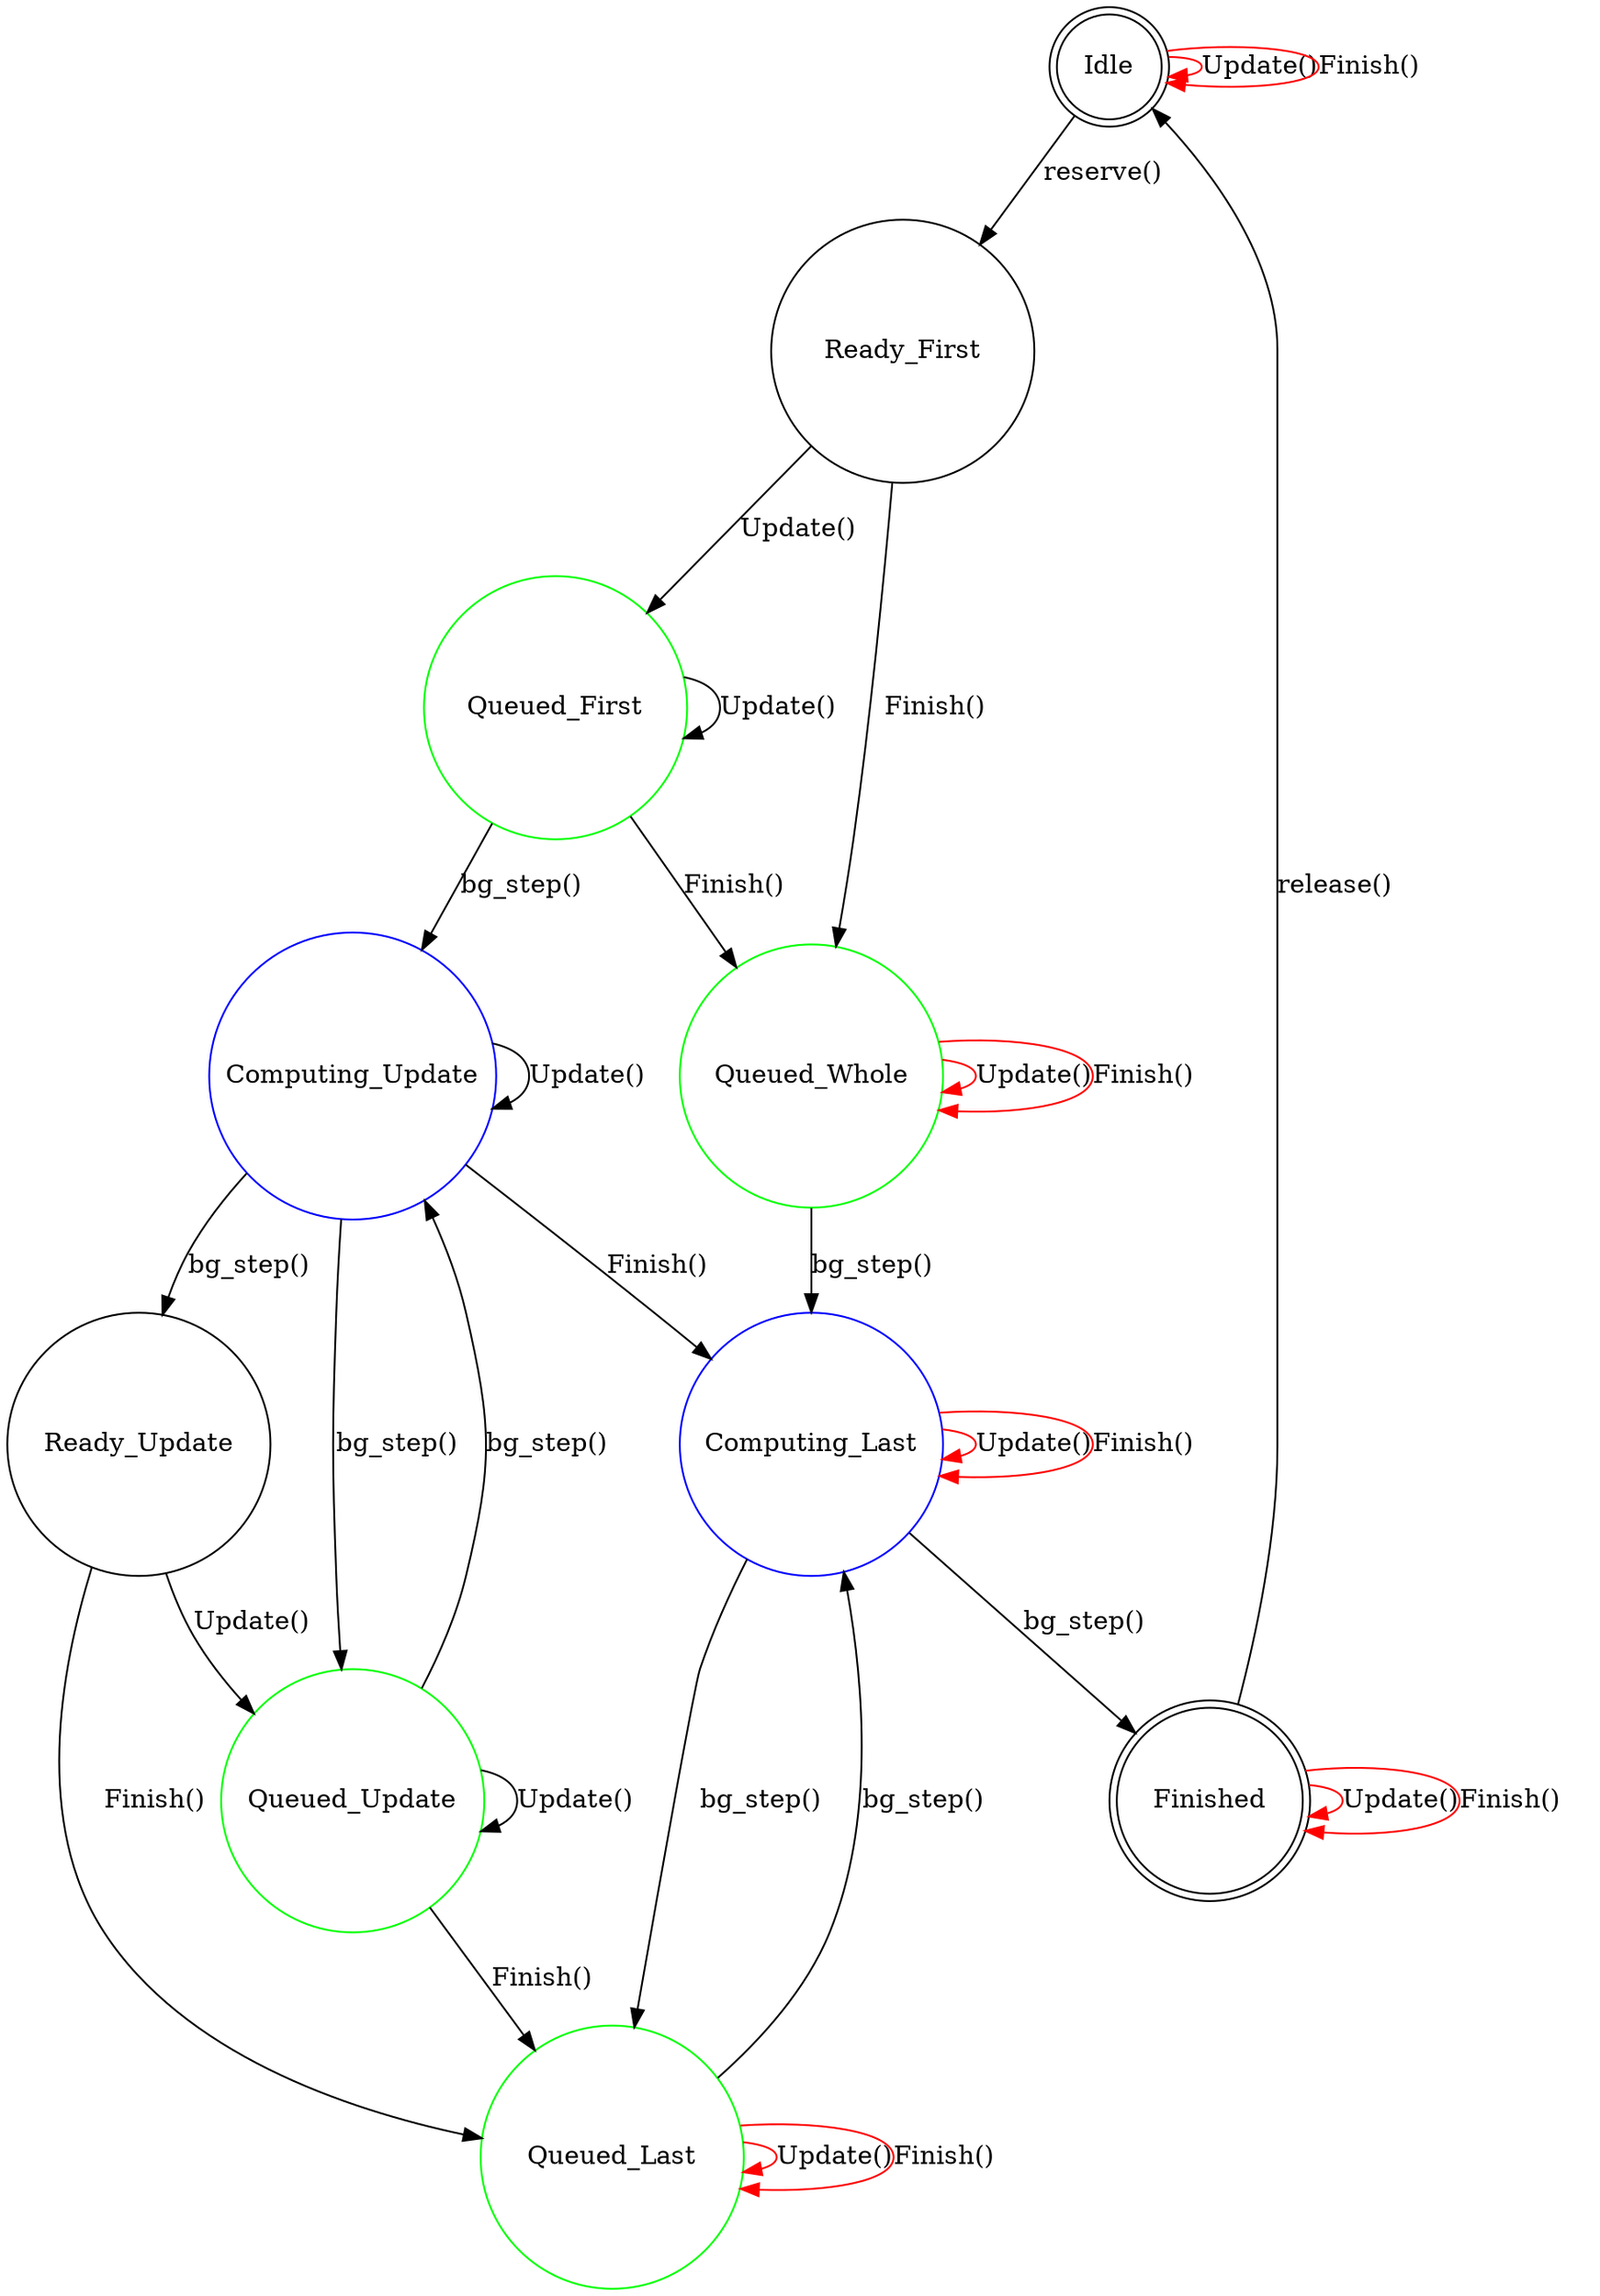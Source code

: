 digraph g {
	node [shape = doublecircle];
	Idle;
	Finished;
	node [shape = circle, width = 2];
	Ready_First;
	Ready_Update;
	node [shape = circle; color = green;];
	Queued_First;
	Queued_Update;
	Queued_Last;
	Queued_Whole;
	node [shape = circle; color = blue;];
	Computing_Update;
	Computing_Last;

	Idle -> Ready_First [label = "reserve()"];
	Idle -> Idle [label = "Update()"; color = red;];
	Idle -> Idle [label = "Finish()"; color = red;];

	Ready_First -> Queued_First [label = "Update()"];
	Ready_First -> Queued_Whole [label = "Finish()"];

	Ready_Update -> Queued_Update [label = "Update()"];
	Ready_Update -> Queued_Last [label = "Finish()"];

	Queued_First -> Queued_First [label = "Update()"];
	Queued_First -> Queued_Whole [label = "Finish()"];
	Queued_First -> Computing_Update [label = "bg_step()";];

	Queued_Update -> Queued_Update [label = "Update()"];
	Queued_Update -> Queued_Last [label = "Finish()"];
	Queued_Update -> Computing_Update [label = "bg_step()";];

	Queued_Last -> Queued_Last [label = "Update()"; color = red;];
	Queued_Last -> Queued_Last [label = "Finish()"; color = red;];
	Queued_Last -> Computing_Last [label = "bg_step()";];

	Queued_Whole -> Queued_Whole [label = "Update()"; color = red;];
	Queued_Whole -> Queued_Whole [label = "Finish()"; color = red;];
	Queued_Whole -> Computing_Last [label = "bg_step()";];

	Computing_Update -> Computing_Update [label = "Update()";];
	Computing_Update -> Computing_Last [label = "Finish()";];
	Computing_Update -> Ready_Update [label = "bg_step()"; comment = "empty queue";];
	Computing_Update -> Queued_Update [label = "bg_step()"; comment = "filled queue"];

	Computing_Last -> Computing_Last [label = "Update()"; color = red;];
	Computing_Last -> Computing_Last [label = "Finish()"; color = red;];
	Computing_Last -> Queued_Last [label = "bg_step()";];
	Computing_Last -> Finished [label = "bg_step()";];

	Finished -> Finished [label = "Update()"; color = red;];
	Finished -> Finished [label = "Finish()"; color = red;];
	Finished -> Idle [label = "release()";];
}
